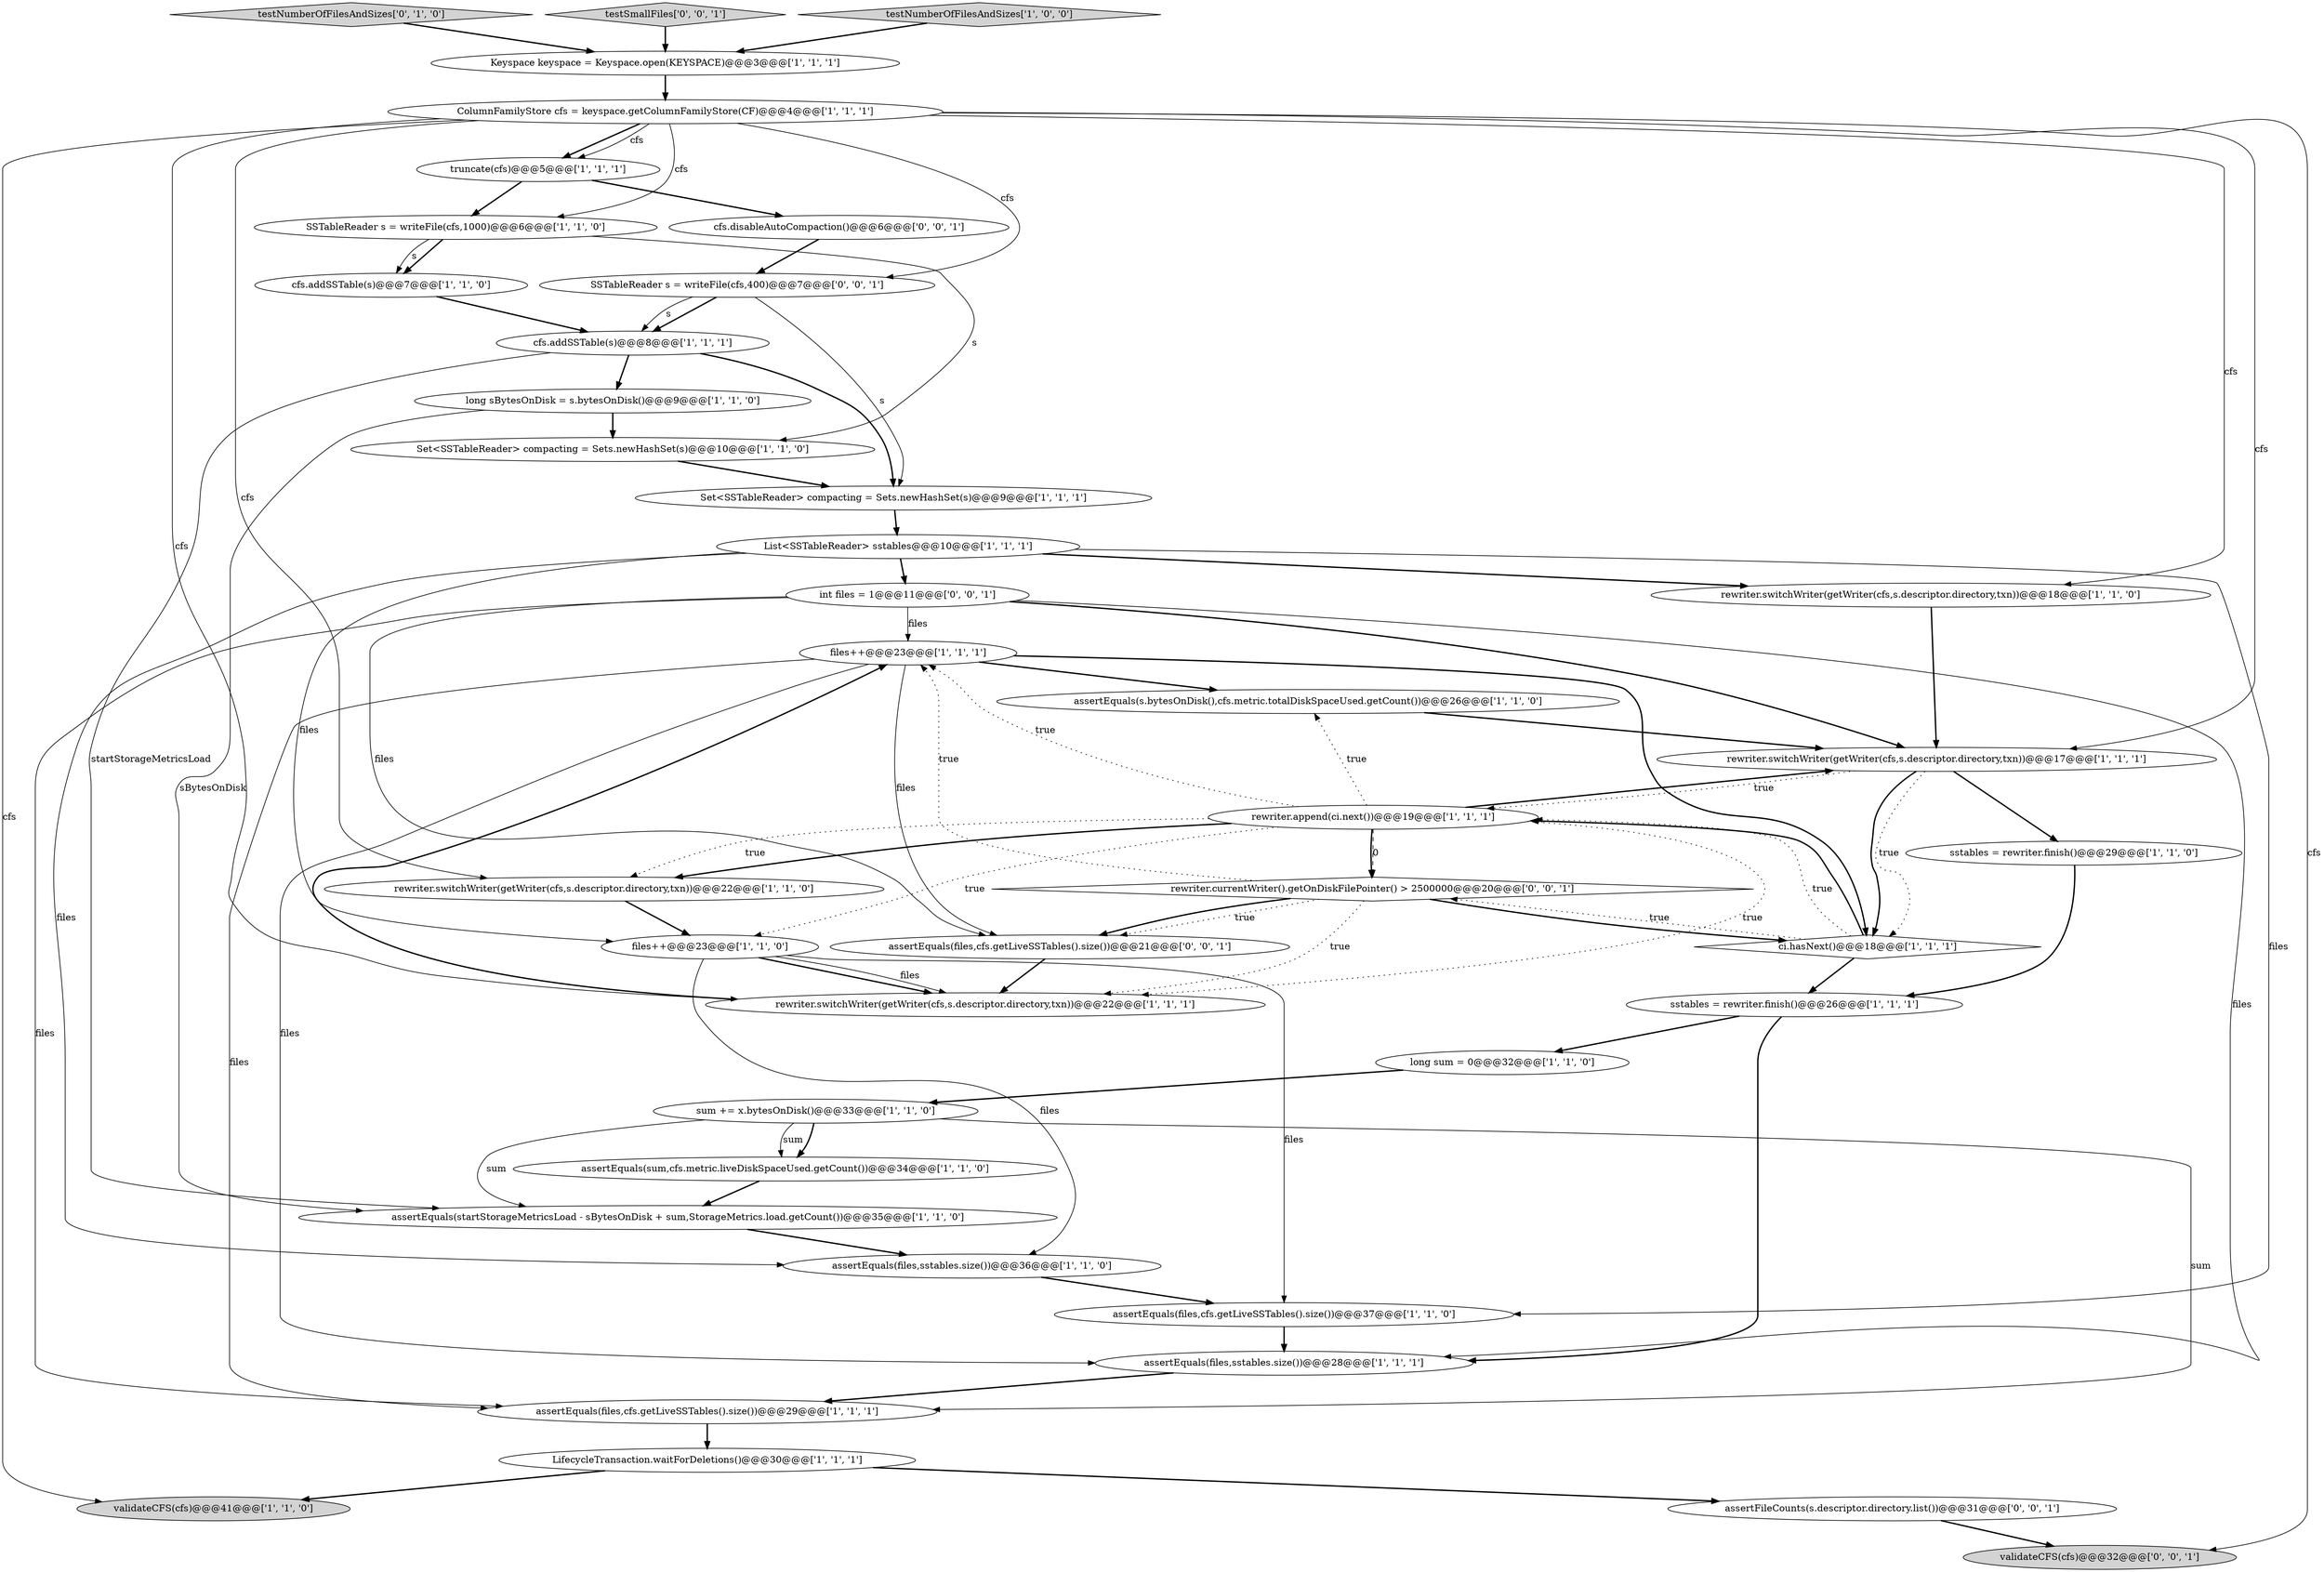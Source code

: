 digraph {
39 [style = filled, label = "cfs.disableAutoCompaction()@@@6@@@['0', '0', '1']", fillcolor = white, shape = ellipse image = "AAA0AAABBB3BBB"];
25 [style = filled, label = "LifecycleTransaction.waitForDeletions()@@@30@@@['1', '1', '1']", fillcolor = white, shape = ellipse image = "AAA0AAABBB1BBB"];
12 [style = filled, label = "sum += x.bytesOnDisk()@@@33@@@['1', '1', '0']", fillcolor = white, shape = ellipse image = "AAA0AAABBB1BBB"];
16 [style = filled, label = "assertEquals(startStorageMetricsLoad - sBytesOnDisk + sum,StorageMetrics.load.getCount())@@@35@@@['1', '1', '0']", fillcolor = white, shape = ellipse image = "AAA0AAABBB1BBB"];
28 [style = filled, label = "List<SSTableReader> sstables@@@10@@@['1', '1', '1']", fillcolor = white, shape = ellipse image = "AAA0AAABBB1BBB"];
35 [style = filled, label = "int files = 1@@@11@@@['0', '0', '1']", fillcolor = white, shape = ellipse image = "AAA0AAABBB3BBB"];
33 [style = filled, label = "validateCFS(cfs)@@@32@@@['0', '0', '1']", fillcolor = lightgray, shape = ellipse image = "AAA0AAABBB3BBB"];
2 [style = filled, label = "assertEquals(sum,cfs.metric.liveDiskSpaceUsed.getCount())@@@34@@@['1', '1', '0']", fillcolor = white, shape = ellipse image = "AAA0AAABBB1BBB"];
18 [style = filled, label = "Keyspace keyspace = Keyspace.open(KEYSPACE)@@@3@@@['1', '1', '1']", fillcolor = white, shape = ellipse image = "AAA0AAABBB1BBB"];
9 [style = filled, label = "long sum = 0@@@32@@@['1', '1', '0']", fillcolor = white, shape = ellipse image = "AAA0AAABBB1BBB"];
6 [style = filled, label = "SSTableReader s = writeFile(cfs,1000)@@@6@@@['1', '1', '0']", fillcolor = white, shape = ellipse image = "AAA0AAABBB1BBB"];
19 [style = filled, label = "assertEquals(files,cfs.getLiveSSTables().size())@@@37@@@['1', '1', '0']", fillcolor = white, shape = ellipse image = "AAA0AAABBB1BBB"];
7 [style = filled, label = "Set<SSTableReader> compacting = Sets.newHashSet(s)@@@10@@@['1', '1', '0']", fillcolor = white, shape = ellipse image = "AAA0AAABBB1BBB"];
13 [style = filled, label = "validateCFS(cfs)@@@41@@@['1', '1', '0']", fillcolor = lightgray, shape = ellipse image = "AAA0AAABBB1BBB"];
5 [style = filled, label = "rewriter.switchWriter(getWriter(cfs,s.descriptor.directory,txn))@@@18@@@['1', '1', '0']", fillcolor = white, shape = ellipse image = "AAA0AAABBB1BBB"];
14 [style = filled, label = "assertEquals(s.bytesOnDisk(),cfs.metric.totalDiskSpaceUsed.getCount())@@@26@@@['1', '1', '0']", fillcolor = white, shape = ellipse image = "AAA0AAABBB1BBB"];
23 [style = filled, label = "rewriter.append(ci.next())@@@19@@@['1', '1', '1']", fillcolor = white, shape = ellipse image = "AAA0AAABBB1BBB"];
34 [style = filled, label = "SSTableReader s = writeFile(cfs,400)@@@7@@@['0', '0', '1']", fillcolor = white, shape = ellipse image = "AAA0AAABBB3BBB"];
3 [style = filled, label = "assertEquals(files,sstables.size())@@@36@@@['1', '1', '0']", fillcolor = white, shape = ellipse image = "AAA0AAABBB1BBB"];
24 [style = filled, label = "assertEquals(files,cfs.getLiveSSTables().size())@@@29@@@['1', '1', '1']", fillcolor = white, shape = ellipse image = "AAA0AAABBB1BBB"];
26 [style = filled, label = "ColumnFamilyStore cfs = keyspace.getColumnFamilyStore(CF)@@@4@@@['1', '1', '1']", fillcolor = white, shape = ellipse image = "AAA0AAABBB1BBB"];
21 [style = filled, label = "assertEquals(files,sstables.size())@@@28@@@['1', '1', '1']", fillcolor = white, shape = ellipse image = "AAA0AAABBB1BBB"];
1 [style = filled, label = "files++@@@23@@@['1', '1', '1']", fillcolor = white, shape = ellipse image = "AAA0AAABBB1BBB"];
8 [style = filled, label = "sstables = rewriter.finish()@@@26@@@['1', '1', '1']", fillcolor = white, shape = ellipse image = "AAA0AAABBB1BBB"];
29 [style = filled, label = "sstables = rewriter.finish()@@@29@@@['1', '1', '0']", fillcolor = white, shape = ellipse image = "AAA0AAABBB1BBB"];
11 [style = filled, label = "Set<SSTableReader> compacting = Sets.newHashSet(s)@@@9@@@['1', '1', '1']", fillcolor = white, shape = ellipse image = "AAA0AAABBB1BBB"];
31 [style = filled, label = "ci.hasNext()@@@18@@@['1', '1', '1']", fillcolor = white, shape = diamond image = "AAA0AAABBB1BBB"];
17 [style = filled, label = "files++@@@23@@@['1', '1', '0']", fillcolor = white, shape = ellipse image = "AAA0AAABBB1BBB"];
20 [style = filled, label = "rewriter.switchWriter(getWriter(cfs,s.descriptor.directory,txn))@@@17@@@['1', '1', '1']", fillcolor = white, shape = ellipse image = "AAA0AAABBB1BBB"];
30 [style = filled, label = "long sBytesOnDisk = s.bytesOnDisk()@@@9@@@['1', '1', '0']", fillcolor = white, shape = ellipse image = "AAA0AAABBB1BBB"];
38 [style = filled, label = "assertFileCounts(s.descriptor.directory.list())@@@31@@@['0', '0', '1']", fillcolor = white, shape = ellipse image = "AAA0AAABBB3BBB"];
22 [style = filled, label = "cfs.addSSTable(s)@@@8@@@['1', '1', '1']", fillcolor = white, shape = ellipse image = "AAA0AAABBB1BBB"];
37 [style = filled, label = "rewriter.currentWriter().getOnDiskFilePointer() > 2500000@@@20@@@['0', '0', '1']", fillcolor = white, shape = diamond image = "AAA0AAABBB3BBB"];
10 [style = filled, label = "truncate(cfs)@@@5@@@['1', '1', '1']", fillcolor = white, shape = ellipse image = "AAA0AAABBB1BBB"];
32 [style = filled, label = "testNumberOfFilesAndSizes['0', '1', '0']", fillcolor = lightgray, shape = diamond image = "AAA0AAABBB2BBB"];
36 [style = filled, label = "assertEquals(files,cfs.getLiveSSTables().size())@@@21@@@['0', '0', '1']", fillcolor = white, shape = ellipse image = "AAA0AAABBB3BBB"];
40 [style = filled, label = "testSmallFiles['0', '0', '1']", fillcolor = lightgray, shape = diamond image = "AAA0AAABBB3BBB"];
0 [style = filled, label = "rewriter.switchWriter(getWriter(cfs,s.descriptor.directory,txn))@@@22@@@['1', '1', '0']", fillcolor = white, shape = ellipse image = "AAA0AAABBB1BBB"];
27 [style = filled, label = "cfs.addSSTable(s)@@@7@@@['1', '1', '0']", fillcolor = white, shape = ellipse image = "AAA0AAABBB1BBB"];
4 [style = filled, label = "testNumberOfFilesAndSizes['1', '0', '0']", fillcolor = lightgray, shape = diamond image = "AAA0AAABBB1BBB"];
15 [style = filled, label = "rewriter.switchWriter(getWriter(cfs,s.descriptor.directory,txn))@@@22@@@['1', '1', '1']", fillcolor = white, shape = ellipse image = "AAA0AAABBB1BBB"];
5->20 [style = bold, label=""];
26->10 [style = bold, label=""];
26->0 [style = solid, label="cfs"];
21->24 [style = bold, label=""];
37->1 [style = dotted, label="true"];
17->3 [style = solid, label="files"];
22->30 [style = bold, label=""];
26->34 [style = solid, label="cfs"];
28->19 [style = solid, label="files"];
12->2 [style = bold, label=""];
10->39 [style = bold, label=""];
3->19 [style = bold, label=""];
34->22 [style = solid, label="s"];
37->31 [style = bold, label=""];
20->31 [style = dotted, label="true"];
17->19 [style = solid, label="files"];
37->36 [style = dotted, label="true"];
26->20 [style = solid, label="cfs"];
23->15 [style = dotted, label="true"];
28->17 [style = solid, label="files"];
32->18 [style = bold, label=""];
1->31 [style = bold, label=""];
23->17 [style = dotted, label="true"];
14->20 [style = bold, label=""];
1->36 [style = solid, label="files"];
2->16 [style = bold, label=""];
16->3 [style = bold, label=""];
11->28 [style = bold, label=""];
7->11 [style = bold, label=""];
28->5 [style = bold, label=""];
12->16 [style = solid, label="sum"];
26->10 [style = solid, label="cfs"];
37->36 [style = bold, label=""];
35->20 [style = bold, label=""];
0->17 [style = bold, label=""];
39->34 [style = bold, label=""];
4->18 [style = bold, label=""];
20->31 [style = bold, label=""];
27->22 [style = bold, label=""];
35->21 [style = solid, label="files"];
23->14 [style = dotted, label="true"];
28->35 [style = bold, label=""];
23->1 [style = dotted, label="true"];
23->37 [style = bold, label=""];
30->7 [style = bold, label=""];
31->23 [style = dotted, label="true"];
17->15 [style = bold, label=""];
38->33 [style = bold, label=""];
22->11 [style = bold, label=""];
25->38 [style = bold, label=""];
17->15 [style = solid, label="files"];
23->20 [style = bold, label=""];
6->7 [style = solid, label="s"];
18->26 [style = bold, label=""];
26->6 [style = solid, label="cfs"];
23->0 [style = bold, label=""];
37->15 [style = dotted, label="true"];
10->6 [style = bold, label=""];
23->37 [style = dashed, label="0"];
26->5 [style = solid, label="cfs"];
26->15 [style = solid, label="cfs"];
6->27 [style = bold, label=""];
26->33 [style = solid, label="cfs"];
24->25 [style = bold, label=""];
20->23 [style = dotted, label="true"];
6->27 [style = solid, label="s"];
35->24 [style = solid, label="files"];
9->12 [style = bold, label=""];
31->8 [style = bold, label=""];
23->0 [style = dotted, label="true"];
26->13 [style = solid, label="cfs"];
15->1 [style = bold, label=""];
19->21 [style = bold, label=""];
34->11 [style = solid, label="s"];
29->8 [style = bold, label=""];
31->23 [style = bold, label=""];
31->37 [style = dotted, label="true"];
20->29 [style = bold, label=""];
25->13 [style = bold, label=""];
28->3 [style = solid, label="files"];
36->15 [style = bold, label=""];
22->16 [style = solid, label="startStorageMetricsLoad"];
40->18 [style = bold, label=""];
34->22 [style = bold, label=""];
1->21 [style = solid, label="files"];
30->16 [style = solid, label="sBytesOnDisk"];
35->36 [style = solid, label="files"];
1->24 [style = solid, label="files"];
8->9 [style = bold, label=""];
8->21 [style = bold, label=""];
1->14 [style = bold, label=""];
12->2 [style = solid, label="sum"];
35->1 [style = solid, label="files"];
12->24 [style = solid, label="sum"];
}
